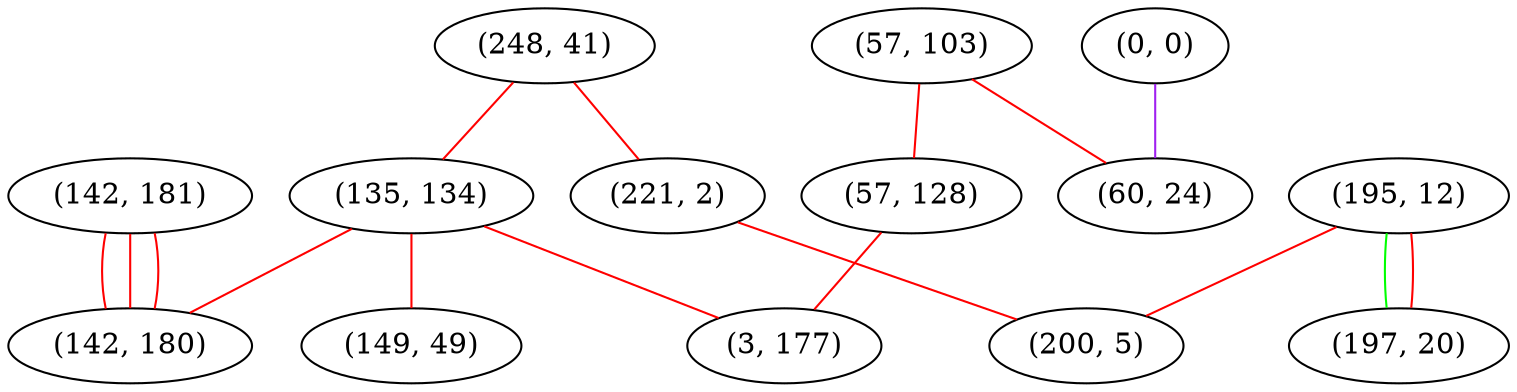 graph "" {
"(248, 41)";
"(0, 0)";
"(195, 12)";
"(135, 134)";
"(197, 20)";
"(57, 103)";
"(57, 128)";
"(221, 2)";
"(142, 181)";
"(149, 49)";
"(142, 180)";
"(3, 177)";
"(200, 5)";
"(60, 24)";
"(248, 41)" -- "(135, 134)"  [color=red, key=0, weight=1];
"(248, 41)" -- "(221, 2)"  [color=red, key=0, weight=1];
"(0, 0)" -- "(60, 24)"  [color=purple, key=0, weight=4];
"(195, 12)" -- "(197, 20)"  [color=green, key=0, weight=2];
"(195, 12)" -- "(197, 20)"  [color=red, key=1, weight=1];
"(195, 12)" -- "(200, 5)"  [color=red, key=0, weight=1];
"(135, 134)" -- "(142, 180)"  [color=red, key=0, weight=1];
"(135, 134)" -- "(3, 177)"  [color=red, key=0, weight=1];
"(135, 134)" -- "(149, 49)"  [color=red, key=0, weight=1];
"(57, 103)" -- "(57, 128)"  [color=red, key=0, weight=1];
"(57, 103)" -- "(60, 24)"  [color=red, key=0, weight=1];
"(57, 128)" -- "(3, 177)"  [color=red, key=0, weight=1];
"(221, 2)" -- "(200, 5)"  [color=red, key=0, weight=1];
"(142, 181)" -- "(142, 180)"  [color=red, key=0, weight=1];
"(142, 181)" -- "(142, 180)"  [color=red, key=1, weight=1];
"(142, 181)" -- "(142, 180)"  [color=red, key=2, weight=1];
}
